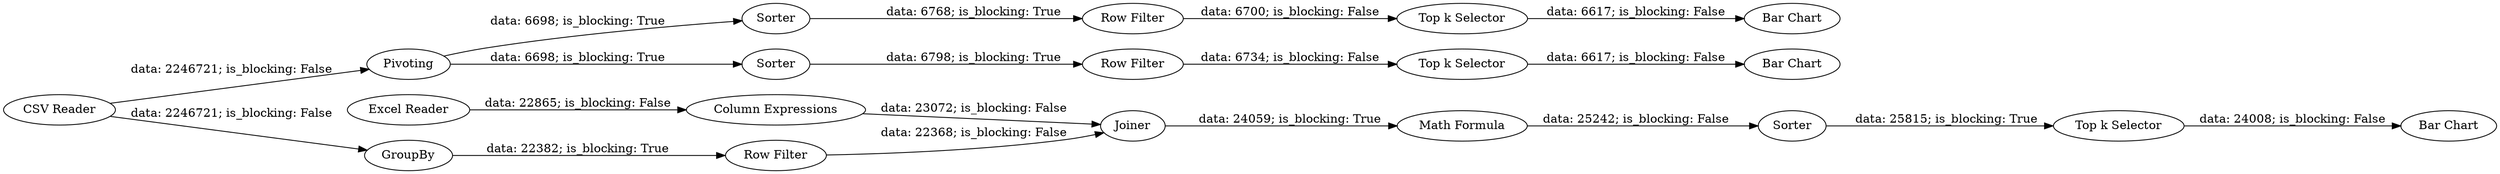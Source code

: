 digraph {
	"2320944116384771121_9" [label=Joiner]
	"2320944116384771121_7" [label=Sorter]
	"2320944116384771121_17" [label="Top k Selector"]
	"2320944116384771121_4" [label="Excel Reader"]
	"2320944116384771121_22" [label="Row Filter"]
	"2320944116384771121_20" [label="Bar Chart"]
	"2320944116384771121_18" [label="Bar Chart"]
	"2320944116384771121_16" [label="Top k Selector"]
	"2320944116384771121_6" [label=Sorter]
	"2320944116384771121_10" [label=GroupBy]
	"2320944116384771121_14" [label=Sorter]
	"2320944116384771121_5" [label=Pivoting]
	"2320944116384771121_12" [label="Row Filter"]
	"2320944116384771121_3" [label="CSV Reader"]
	"2320944116384771121_19" [label="Row Filter"]
	"2320944116384771121_13" [label="Math Formula"]
	"2320944116384771121_11" [label="Column Expressions"]
	"2320944116384771121_21" [label="Top k Selector"]
	"2320944116384771121_15" [label="Bar Chart"]
	"2320944116384771121_12" -> "2320944116384771121_9" [label="data: 22368; is_blocking: False"]
	"2320944116384771121_5" -> "2320944116384771121_6" [label="data: 6698; is_blocking: True"]
	"2320944116384771121_11" -> "2320944116384771121_9" [label="data: 23072; is_blocking: False"]
	"2320944116384771121_19" -> "2320944116384771121_17" [label="data: 6700; is_blocking: False"]
	"2320944116384771121_9" -> "2320944116384771121_13" [label="data: 24059; is_blocking: True"]
	"2320944116384771121_3" -> "2320944116384771121_10" [label="data: 2246721; is_blocking: False"]
	"2320944116384771121_22" -> "2320944116384771121_21" [label="data: 6734; is_blocking: False"]
	"2320944116384771121_5" -> "2320944116384771121_7" [label="data: 6698; is_blocking: True"]
	"2320944116384771121_14" -> "2320944116384771121_16" [label="data: 25815; is_blocking: True"]
	"2320944116384771121_3" -> "2320944116384771121_5" [label="data: 2246721; is_blocking: False"]
	"2320944116384771121_10" -> "2320944116384771121_12" [label="data: 22382; is_blocking: True"]
	"2320944116384771121_17" -> "2320944116384771121_18" [label="data: 6617; is_blocking: False"]
	"2320944116384771121_6" -> "2320944116384771121_22" [label="data: 6798; is_blocking: True"]
	"2320944116384771121_7" -> "2320944116384771121_19" [label="data: 6768; is_blocking: True"]
	"2320944116384771121_21" -> "2320944116384771121_20" [label="data: 6617; is_blocking: False"]
	"2320944116384771121_13" -> "2320944116384771121_14" [label="data: 25242; is_blocking: False"]
	"2320944116384771121_16" -> "2320944116384771121_15" [label="data: 24008; is_blocking: False"]
	"2320944116384771121_4" -> "2320944116384771121_11" [label="data: 22865; is_blocking: False"]
	rankdir=LR
}
